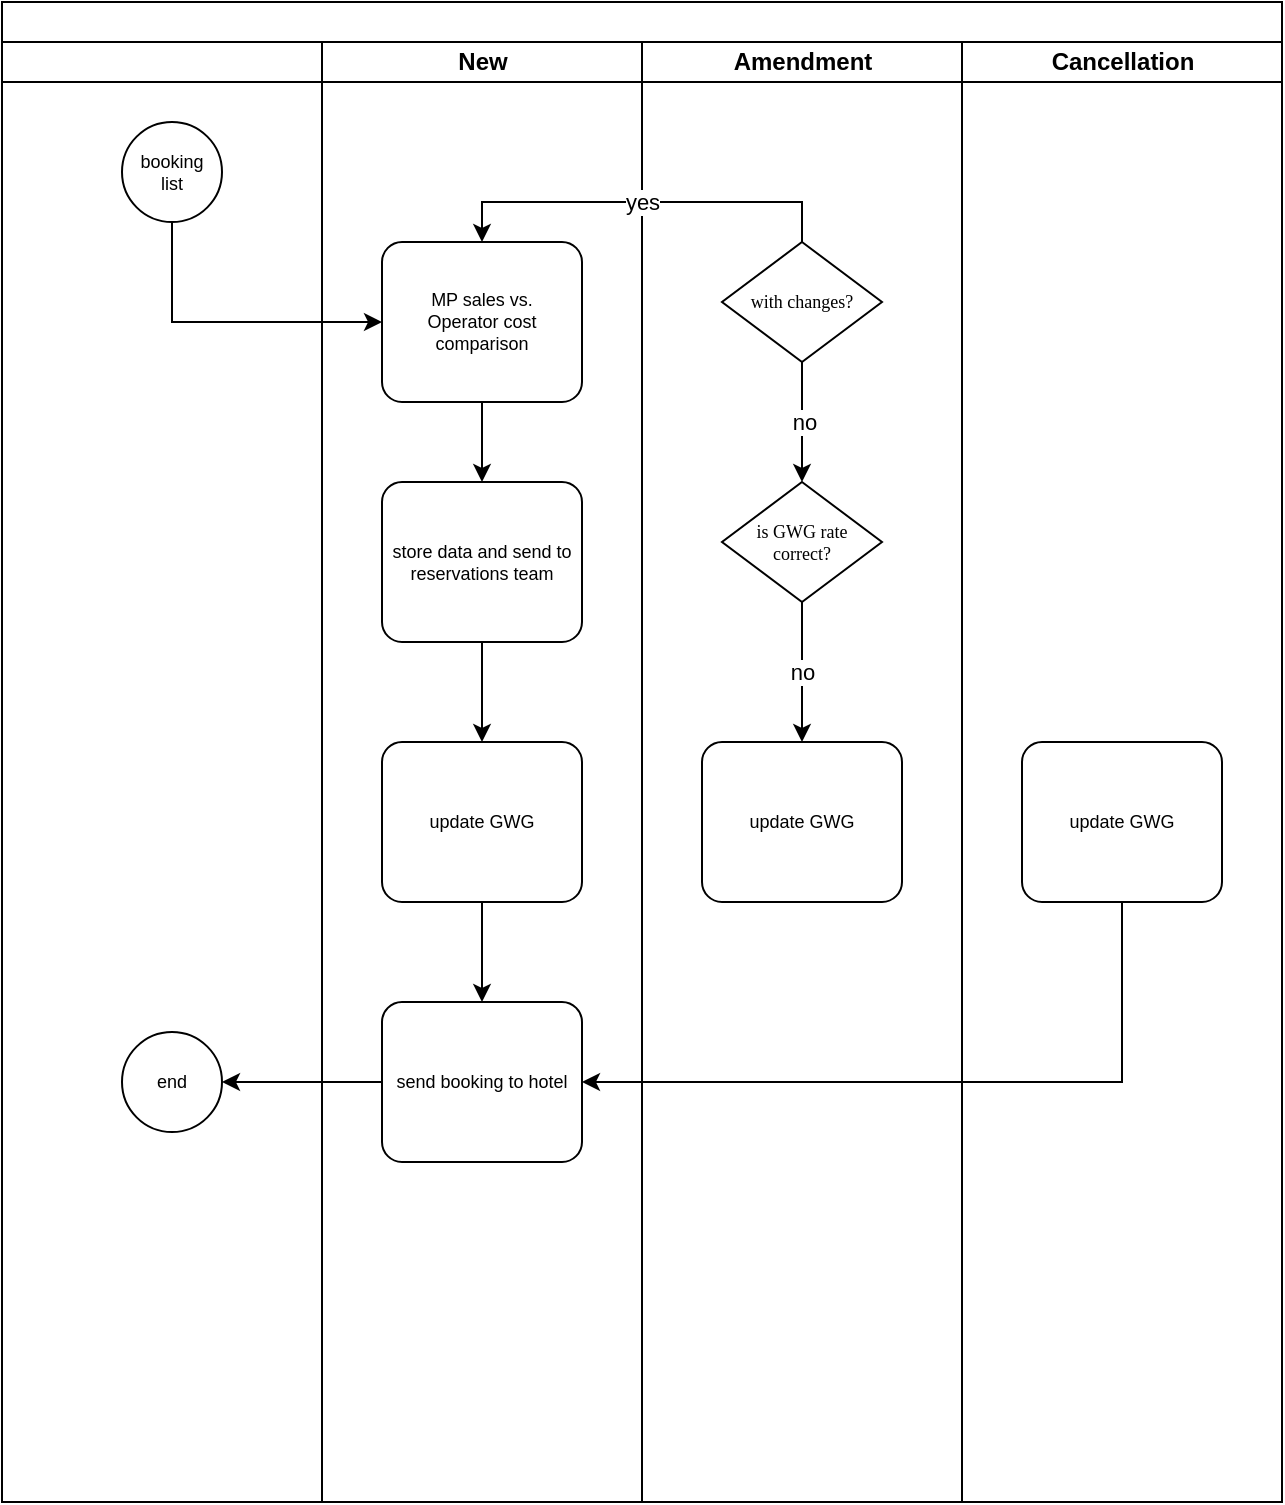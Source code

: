 <mxfile version="21.0.6" type="github">
  <diagram id="7jvsFd92QhRdRWFnuscK" name="Page-1">
    <mxGraphModel dx="3020" dy="810" grid="1" gridSize="10" guides="1" tooltips="1" connect="1" arrows="1" fold="1" page="1" pageScale="1" pageWidth="827" pageHeight="1169" math="0" shadow="0">
      <root>
        <mxCell id="0" />
        <mxCell id="1" parent="0" />
        <mxCell id="7wHExJTFQZmkzodD0naa-2" value="" style="swimlane;html=1;childLayout=stackLayout;startSize=20;rounded=0;shadow=0;labelBackgroundColor=none;strokeWidth=1;fontFamily=Verdana;fontSize=8;align=center;" vertex="1" parent="1">
          <mxGeometry x="-1570" y="110" width="640" height="750" as="geometry" />
        </mxCell>
        <mxCell id="7wHExJTFQZmkzodD0naa-4" value="" style="swimlane;html=1;startSize=20;" vertex="1" parent="7wHExJTFQZmkzodD0naa-2">
          <mxGeometry y="20" width="160" height="730" as="geometry" />
        </mxCell>
        <mxCell id="7wHExJTFQZmkzodD0naa-6" value="booking&lt;br&gt;list" style="ellipse;whiteSpace=wrap;html=1;aspect=fixed;labelBackgroundColor=none;fontSize=9;" vertex="1" parent="7wHExJTFQZmkzodD0naa-4">
          <mxGeometry x="60" y="40" width="50" height="50" as="geometry" />
        </mxCell>
        <mxCell id="7wHExJTFQZmkzodD0naa-70" value="end" style="ellipse;whiteSpace=wrap;html=1;aspect=fixed;labelBackgroundColor=none;fontSize=9;" vertex="1" parent="7wHExJTFQZmkzodD0naa-4">
          <mxGeometry x="60" y="495" width="50" height="50" as="geometry" />
        </mxCell>
        <mxCell id="7wHExJTFQZmkzodD0naa-23" value="&lt;b&gt;New&lt;/b&gt;" style="swimlane;html=1;startSize=20;fontStyle=0" vertex="1" parent="7wHExJTFQZmkzodD0naa-2">
          <mxGeometry x="160" y="20" width="160" height="730" as="geometry" />
        </mxCell>
        <mxCell id="7wHExJTFQZmkzodD0naa-43" value="MP sales vs.&lt;br&gt;Operator cost&lt;br&gt;comparison" style="points=[[0.25,0,0],[0.5,0,0],[0.75,0,0],[1,0.25,0],[1,0.5,0],[1,0.75,0],[0.75,1,0],[0.5,1,0],[0.25,1,0],[0,0.75,0],[0,0.5,0],[0,0.25,0]];shape=mxgraph.bpmn.task;whiteSpace=wrap;rectStyle=rounded;size=10;html=1;taskMarker=abstract;labelBackgroundColor=none;fontSize=9;" vertex="1" parent="7wHExJTFQZmkzodD0naa-23">
          <mxGeometry x="30" y="100" width="100" height="80" as="geometry" />
        </mxCell>
        <mxCell id="7wHExJTFQZmkzodD0naa-69" value="" style="edgeStyle=orthogonalEdgeStyle;rounded=0;orthogonalLoop=1;jettySize=auto;html=1;endArrow=classic;endFill=1;" edge="1" parent="7wHExJTFQZmkzodD0naa-23" source="7wHExJTFQZmkzodD0naa-43" target="7wHExJTFQZmkzodD0naa-68">
          <mxGeometry relative="1" as="geometry">
            <mxPoint x="-1227" y="330" as="targetPoint" />
            <mxPoint x="-1227" y="250" as="sourcePoint" />
          </mxGeometry>
        </mxCell>
        <mxCell id="7wHExJTFQZmkzodD0naa-78" style="edgeStyle=orthogonalEdgeStyle;rounded=0;orthogonalLoop=1;jettySize=auto;html=1;entryX=0.5;entryY=0;entryDx=0;entryDy=0;entryPerimeter=0;" edge="1" parent="7wHExJTFQZmkzodD0naa-23" source="7wHExJTFQZmkzodD0naa-68" target="7wHExJTFQZmkzodD0naa-75">
          <mxGeometry relative="1" as="geometry" />
        </mxCell>
        <mxCell id="7wHExJTFQZmkzodD0naa-68" value="store data and send to reservations team" style="points=[[0.25,0,0],[0.5,0,0],[0.75,0,0],[1,0.25,0],[1,0.5,0],[1,0.75,0],[0.75,1,0],[0.5,1,0],[0.25,1,0],[0,0.75,0],[0,0.5,0],[0,0.25,0]];shape=mxgraph.bpmn.task;whiteSpace=wrap;rectStyle=rounded;size=10;html=1;taskMarker=abstract;labelBackgroundColor=none;fontSize=9;" vertex="1" parent="7wHExJTFQZmkzodD0naa-23">
          <mxGeometry x="30" y="220" width="100" height="80" as="geometry" />
        </mxCell>
        <mxCell id="7wHExJTFQZmkzodD0naa-80" style="edgeStyle=orthogonalEdgeStyle;rounded=0;orthogonalLoop=1;jettySize=auto;html=1;entryX=0.5;entryY=0;entryDx=0;entryDy=0;entryPerimeter=0;" edge="1" parent="7wHExJTFQZmkzodD0naa-23" source="7wHExJTFQZmkzodD0naa-75" target="7wHExJTFQZmkzodD0naa-79">
          <mxGeometry relative="1" as="geometry" />
        </mxCell>
        <mxCell id="7wHExJTFQZmkzodD0naa-75" value="update GWG" style="points=[[0.25,0,0],[0.5,0,0],[0.75,0,0],[1,0.25,0],[1,0.5,0],[1,0.75,0],[0.75,1,0],[0.5,1,0],[0.25,1,0],[0,0.75,0],[0,0.5,0],[0,0.25,0]];shape=mxgraph.bpmn.task;whiteSpace=wrap;rectStyle=rounded;size=10;html=1;taskMarker=abstract;labelBackgroundColor=none;fontSize=9;" vertex="1" parent="7wHExJTFQZmkzodD0naa-23">
          <mxGeometry x="30" y="350" width="100" height="80" as="geometry" />
        </mxCell>
        <mxCell id="7wHExJTFQZmkzodD0naa-79" value="send booking to hotel" style="points=[[0.25,0,0],[0.5,0,0],[0.75,0,0],[1,0.25,0],[1,0.5,0],[1,0.75,0],[0.75,1,0],[0.5,1,0],[0.25,1,0],[0,0.75,0],[0,0.5,0],[0,0.25,0]];shape=mxgraph.bpmn.task;whiteSpace=wrap;rectStyle=rounded;size=10;html=1;taskMarker=abstract;labelBackgroundColor=none;fontSize=9;" vertex="1" parent="7wHExJTFQZmkzodD0naa-23">
          <mxGeometry x="30" y="480" width="100" height="80" as="geometry" />
        </mxCell>
        <mxCell id="7wHExJTFQZmkzodD0naa-32" value="Amendment" style="swimlane;html=1;startSize=20;" vertex="1" parent="7wHExJTFQZmkzodD0naa-2">
          <mxGeometry x="320" y="20" width="160" height="730" as="geometry" />
        </mxCell>
        <mxCell id="7wHExJTFQZmkzodD0naa-53" style="edgeStyle=orthogonalEdgeStyle;rounded=0;orthogonalLoop=1;jettySize=auto;html=1;" edge="1" parent="7wHExJTFQZmkzodD0naa-32" source="7wHExJTFQZmkzodD0naa-49">
          <mxGeometry relative="1" as="geometry">
            <mxPoint x="80" y="220" as="targetPoint" />
          </mxGeometry>
        </mxCell>
        <mxCell id="7wHExJTFQZmkzodD0naa-56" value="no" style="edgeLabel;html=1;align=center;verticalAlign=middle;resizable=0;points=[];" vertex="1" connectable="0" parent="7wHExJTFQZmkzodD0naa-53">
          <mxGeometry relative="1" as="geometry">
            <mxPoint as="offset" />
          </mxGeometry>
        </mxCell>
        <mxCell id="7wHExJTFQZmkzodD0naa-49" value="with changes?" style="rhombus;whiteSpace=wrap;html=1;rounded=0;shadow=0;labelBackgroundColor=none;strokeWidth=1;fontFamily=Verdana;fontSize=9;align=center;" vertex="1" parent="7wHExJTFQZmkzodD0naa-32">
          <mxGeometry x="40" y="100" width="80" height="60" as="geometry" />
        </mxCell>
        <mxCell id="7wHExJTFQZmkzodD0naa-59" value="no" style="edgeStyle=orthogonalEdgeStyle;rounded=0;orthogonalLoop=1;jettySize=auto;html=1;entryX=0.5;entryY=0;entryDx=0;entryDy=0;entryPerimeter=0;" edge="1" parent="7wHExJTFQZmkzodD0naa-32" source="7wHExJTFQZmkzodD0naa-57" target="7wHExJTFQZmkzodD0naa-58">
          <mxGeometry relative="1" as="geometry" />
        </mxCell>
        <mxCell id="7wHExJTFQZmkzodD0naa-57" value="is GWG rate&lt;br&gt;correct?" style="rhombus;whiteSpace=wrap;html=1;rounded=0;shadow=0;labelBackgroundColor=none;strokeWidth=1;fontFamily=Verdana;fontSize=9;align=center;" vertex="1" parent="7wHExJTFQZmkzodD0naa-32">
          <mxGeometry x="40" y="220" width="80" height="60" as="geometry" />
        </mxCell>
        <mxCell id="7wHExJTFQZmkzodD0naa-58" value="update GWG" style="points=[[0.25,0,0],[0.5,0,0],[0.75,0,0],[1,0.25,0],[1,0.5,0],[1,0.75,0],[0.75,1,0],[0.5,1,0],[0.25,1,0],[0,0.75,0],[0,0.5,0],[0,0.25,0]];shape=mxgraph.bpmn.task;whiteSpace=wrap;rectStyle=rounded;size=10;html=1;taskMarker=abstract;labelBackgroundColor=none;fontSize=9;" vertex="1" parent="7wHExJTFQZmkzodD0naa-32">
          <mxGeometry x="30" y="350" width="100" height="80" as="geometry" />
        </mxCell>
        <mxCell id="7wHExJTFQZmkzodD0naa-38" value="Cancellation" style="swimlane;html=1;startSize=20;" vertex="1" parent="7wHExJTFQZmkzodD0naa-2">
          <mxGeometry x="480" y="20" width="160" height="730" as="geometry" />
        </mxCell>
        <mxCell id="7wHExJTFQZmkzodD0naa-76" value="update GWG" style="points=[[0.25,0,0],[0.5,0,0],[0.75,0,0],[1,0.25,0],[1,0.5,0],[1,0.75,0],[0.75,1,0],[0.5,1,0],[0.25,1,0],[0,0.75,0],[0,0.5,0],[0,0.25,0]];shape=mxgraph.bpmn.task;whiteSpace=wrap;rectStyle=rounded;size=10;html=1;taskMarker=abstract;labelBackgroundColor=none;fontSize=9;" vertex="1" parent="7wHExJTFQZmkzodD0naa-38">
          <mxGeometry x="30" y="350" width="100" height="80" as="geometry" />
        </mxCell>
        <mxCell id="7wHExJTFQZmkzodD0naa-48" style="edgeStyle=orthogonalEdgeStyle;rounded=0;orthogonalLoop=1;jettySize=auto;html=1;entryX=0;entryY=0.5;entryDx=0;entryDy=0;entryPerimeter=0;exitX=0.5;exitY=1;exitDx=0;exitDy=0;" edge="1" parent="7wHExJTFQZmkzodD0naa-2" source="7wHExJTFQZmkzodD0naa-6" target="7wHExJTFQZmkzodD0naa-43">
          <mxGeometry relative="1" as="geometry" />
        </mxCell>
        <mxCell id="7wHExJTFQZmkzodD0naa-51" style="edgeStyle=orthogonalEdgeStyle;rounded=0;orthogonalLoop=1;jettySize=auto;html=1;entryX=0.5;entryY=0;entryDx=0;entryDy=0;entryPerimeter=0;exitX=0.5;exitY=0;exitDx=0;exitDy=0;" edge="1" parent="7wHExJTFQZmkzodD0naa-2" source="7wHExJTFQZmkzodD0naa-49" target="7wHExJTFQZmkzodD0naa-43">
          <mxGeometry relative="1" as="geometry" />
        </mxCell>
        <mxCell id="7wHExJTFQZmkzodD0naa-52" value="yes" style="edgeLabel;html=1;align=center;verticalAlign=middle;resizable=0;points=[];" vertex="1" connectable="0" parent="7wHExJTFQZmkzodD0naa-51">
          <mxGeometry relative="1" as="geometry">
            <mxPoint as="offset" />
          </mxGeometry>
        </mxCell>
        <mxCell id="7wHExJTFQZmkzodD0naa-86" style="edgeStyle=orthogonalEdgeStyle;rounded=0;orthogonalLoop=1;jettySize=auto;html=1;entryX=1;entryY=0.5;entryDx=0;entryDy=0;entryPerimeter=0;exitX=0.5;exitY=1;exitDx=0;exitDy=0;exitPerimeter=0;" edge="1" parent="7wHExJTFQZmkzodD0naa-2" source="7wHExJTFQZmkzodD0naa-76" target="7wHExJTFQZmkzodD0naa-79">
          <mxGeometry relative="1" as="geometry">
            <mxPoint x="520" y="540" as="sourcePoint" />
          </mxGeometry>
        </mxCell>
        <mxCell id="7wHExJTFQZmkzodD0naa-87" style="edgeStyle=orthogonalEdgeStyle;rounded=0;orthogonalLoop=1;jettySize=auto;html=1;" edge="1" parent="7wHExJTFQZmkzodD0naa-2" source="7wHExJTFQZmkzodD0naa-79" target="7wHExJTFQZmkzodD0naa-70">
          <mxGeometry relative="1" as="geometry" />
        </mxCell>
      </root>
    </mxGraphModel>
  </diagram>
</mxfile>
